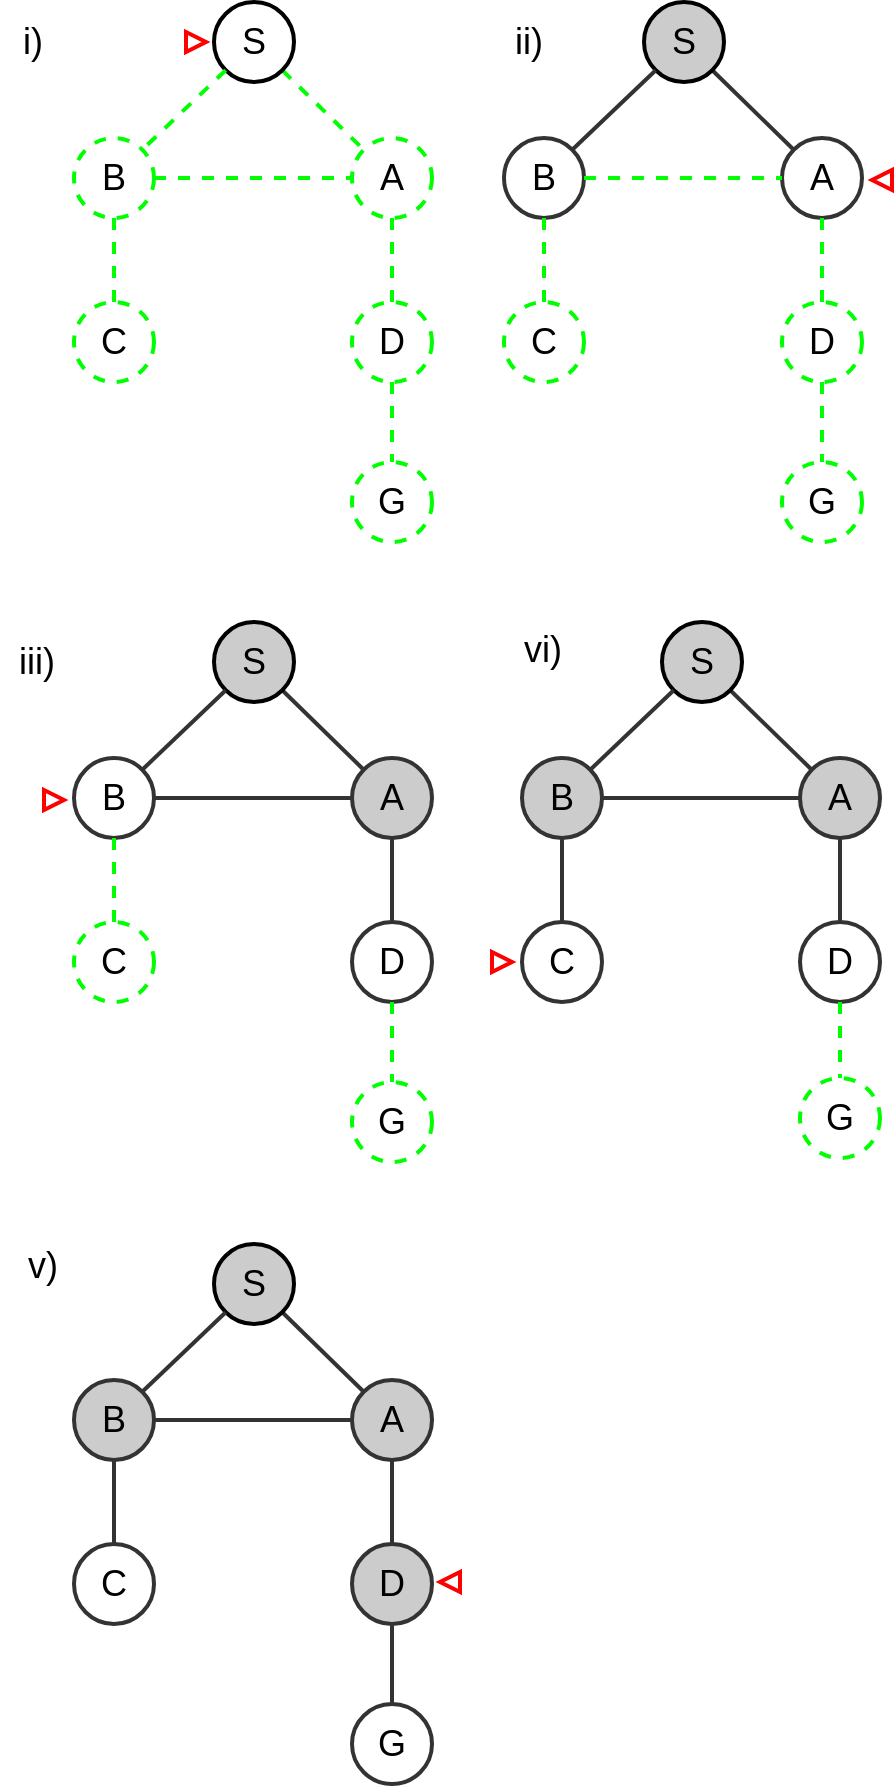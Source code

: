 <mxfile version="20.2.3" type="github">
  <diagram id="JBaPHp9FMGA2kXpj314d" name="Page-1">
    <mxGraphModel dx="824" dy="627" grid="0" gridSize="10" guides="1" tooltips="1" connect="1" arrows="1" fold="1" page="1" pageScale="1" pageWidth="850" pageHeight="1100" math="0" shadow="0">
      <root>
        <mxCell id="0" />
        <mxCell id="1" parent="0" />
        <mxCell id="PjGAKiC9PBEhKYJ4-9Ws-8" style="edgeStyle=none;rounded=0;orthogonalLoop=1;jettySize=auto;html=1;exitX=1;exitY=1;exitDx=0;exitDy=0;fontSize=18;entryX=0;entryY=0;entryDx=0;entryDy=0;endArrow=none;endFill=0;fontStyle=0;fillColor=#d5e8d4;strokeColor=#00FF00;dashed=1;strokeWidth=2;" edge="1" parent="1" source="PjGAKiC9PBEhKYJ4-9Ws-1" target="PjGAKiC9PBEhKYJ4-9Ws-4">
          <mxGeometry relative="1" as="geometry" />
        </mxCell>
        <mxCell id="PjGAKiC9PBEhKYJ4-9Ws-1" value="&lt;font style=&quot;font-size: 18px;&quot;&gt;S&lt;/font&gt;" style="ellipse;whiteSpace=wrap;html=1;strokeWidth=2;" vertex="1" parent="1">
          <mxGeometry x="280" y="110" width="40" height="40" as="geometry" />
        </mxCell>
        <mxCell id="PjGAKiC9PBEhKYJ4-9Ws-3" value="&lt;font style=&quot;font-size: 18px;&quot;&gt;B&lt;/font&gt;" style="ellipse;whiteSpace=wrap;html=1;fillColor=none;strokeColor=#00FF00;dashed=1;strokeWidth=2;" vertex="1" parent="1">
          <mxGeometry x="210" y="178" width="40" height="40" as="geometry" />
        </mxCell>
        <mxCell id="PjGAKiC9PBEhKYJ4-9Ws-4" value="&lt;font style=&quot;font-size: 18px;&quot;&gt;A&lt;/font&gt;" style="ellipse;whiteSpace=wrap;html=1;fillColor=none;strokeColor=#00FF00;dashed=1;strokeWidth=2;" vertex="1" parent="1">
          <mxGeometry x="349" y="178" width="40" height="40" as="geometry" />
        </mxCell>
        <mxCell id="PjGAKiC9PBEhKYJ4-9Ws-5" value="&lt;font style=&quot;font-size: 18px;&quot;&gt;C&lt;/font&gt;" style="ellipse;whiteSpace=wrap;html=1;fillColor=none;strokeColor=#00FF00;dashed=1;strokeWidth=2;" vertex="1" parent="1">
          <mxGeometry x="210" y="260" width="40" height="40" as="geometry" />
        </mxCell>
        <mxCell id="PjGAKiC9PBEhKYJ4-9Ws-6" value="&lt;font style=&quot;font-size: 18px;&quot;&gt;D&lt;/font&gt;" style="ellipse;whiteSpace=wrap;html=1;fillColor=none;strokeColor=#00FF00;dashed=1;strokeWidth=2;" vertex="1" parent="1">
          <mxGeometry x="349" y="260" width="40" height="40" as="geometry" />
        </mxCell>
        <mxCell id="PjGAKiC9PBEhKYJ4-9Ws-7" value="&lt;font style=&quot;font-size: 18px;&quot;&gt;G&lt;/font&gt;" style="ellipse;whiteSpace=wrap;html=1;fillColor=none;strokeColor=#00FF00;dashed=1;strokeWidth=2;" vertex="1" parent="1">
          <mxGeometry x="349" y="340" width="40" height="40" as="geometry" />
        </mxCell>
        <mxCell id="PjGAKiC9PBEhKYJ4-9Ws-9" style="edgeStyle=none;rounded=0;orthogonalLoop=1;jettySize=auto;html=1;exitX=0;exitY=1;exitDx=0;exitDy=0;fontSize=18;entryX=1;entryY=0;entryDx=0;entryDy=0;endArrow=none;endFill=0;fontStyle=0;fillColor=#d5e8d4;strokeColor=#00FF00;dashed=1;strokeWidth=2;" edge="1" parent="1" source="PjGAKiC9PBEhKYJ4-9Ws-1" target="PjGAKiC9PBEhKYJ4-9Ws-3">
          <mxGeometry relative="1" as="geometry">
            <mxPoint x="324.142" y="154.142" as="sourcePoint" />
            <mxPoint x="375.858" y="215.858" as="targetPoint" />
          </mxGeometry>
        </mxCell>
        <mxCell id="PjGAKiC9PBEhKYJ4-9Ws-10" style="edgeStyle=none;rounded=0;orthogonalLoop=1;jettySize=auto;html=1;exitX=0.5;exitY=1;exitDx=0;exitDy=0;fontSize=18;entryX=0.5;entryY=0;entryDx=0;entryDy=0;endArrow=none;endFill=0;fillColor=#d5e8d4;strokeColor=#00FF00;dashed=1;strokeWidth=2;" edge="1" parent="1" source="PjGAKiC9PBEhKYJ4-9Ws-4" target="PjGAKiC9PBEhKYJ4-9Ws-6">
          <mxGeometry relative="1" as="geometry">
            <mxPoint x="334.142" y="164.142" as="sourcePoint" />
            <mxPoint x="385.858" y="225.858" as="targetPoint" />
          </mxGeometry>
        </mxCell>
        <mxCell id="PjGAKiC9PBEhKYJ4-9Ws-11" style="edgeStyle=none;rounded=0;orthogonalLoop=1;jettySize=auto;html=1;exitX=0.5;exitY=1;exitDx=0;exitDy=0;fontSize=18;entryX=0.5;entryY=0;entryDx=0;entryDy=0;endArrow=none;endFill=0;fillColor=#d5e8d4;strokeColor=#00FF00;dashed=1;strokeWidth=2;" edge="1" parent="1" source="PjGAKiC9PBEhKYJ4-9Ws-6" target="PjGAKiC9PBEhKYJ4-9Ws-7">
          <mxGeometry relative="1" as="geometry">
            <mxPoint x="390" y="250" as="sourcePoint" />
            <mxPoint x="390" y="320" as="targetPoint" />
          </mxGeometry>
        </mxCell>
        <mxCell id="PjGAKiC9PBEhKYJ4-9Ws-12" style="edgeStyle=none;rounded=0;orthogonalLoop=1;jettySize=auto;html=1;exitX=1;exitY=0.5;exitDx=0;exitDy=0;fontSize=18;entryX=0;entryY=0.5;entryDx=0;entryDy=0;endArrow=none;endFill=0;fillColor=#d5e8d4;strokeColor=#00FF00;dashed=1;strokeWidth=2;" edge="1" parent="1" source="PjGAKiC9PBEhKYJ4-9Ws-3" target="PjGAKiC9PBEhKYJ4-9Ws-4">
          <mxGeometry relative="1" as="geometry">
            <mxPoint x="400" y="260" as="sourcePoint" />
            <mxPoint x="400" y="330" as="targetPoint" />
          </mxGeometry>
        </mxCell>
        <mxCell id="PjGAKiC9PBEhKYJ4-9Ws-13" style="edgeStyle=none;rounded=0;orthogonalLoop=1;jettySize=auto;html=1;exitX=0.5;exitY=1;exitDx=0;exitDy=0;fontSize=18;entryX=0.5;entryY=0;entryDx=0;entryDy=0;endArrow=none;endFill=0;fillColor=#d5e8d4;strokeColor=#00FF00;dashed=1;strokeWidth=2;" edge="1" parent="1" source="PjGAKiC9PBEhKYJ4-9Ws-3" target="PjGAKiC9PBEhKYJ4-9Ws-5">
          <mxGeometry relative="1" as="geometry">
            <mxPoint x="410" y="270" as="sourcePoint" />
            <mxPoint x="410" y="340" as="targetPoint" />
          </mxGeometry>
        </mxCell>
        <mxCell id="PjGAKiC9PBEhKYJ4-9Ws-15" value="" style="triangle;whiteSpace=wrap;html=1;fontSize=18;strokeColor=#FF0000;strokeWidth=2;fillColor=none;" vertex="1" parent="1">
          <mxGeometry x="266" y="125" width="10" height="10" as="geometry" />
        </mxCell>
        <mxCell id="PjGAKiC9PBEhKYJ4-9Ws-16" style="edgeStyle=none;rounded=0;orthogonalLoop=1;jettySize=auto;html=1;exitX=1;exitY=1;exitDx=0;exitDy=0;fontSize=18;entryX=0;entryY=0;entryDx=0;entryDy=0;endArrow=none;endFill=0;fontStyle=0;fillColor=#d5e8d4;strokeColor=#333333;strokeWidth=2;" edge="1" parent="1" source="PjGAKiC9PBEhKYJ4-9Ws-17" target="PjGAKiC9PBEhKYJ4-9Ws-19">
          <mxGeometry relative="1" as="geometry" />
        </mxCell>
        <mxCell id="PjGAKiC9PBEhKYJ4-9Ws-17" value="&lt;font style=&quot;font-size: 18px;&quot;&gt;S&lt;/font&gt;" style="ellipse;whiteSpace=wrap;html=1;strokeWidth=2;fillColor=#CCCCCC;" vertex="1" parent="1">
          <mxGeometry x="495" y="110" width="40" height="40" as="geometry" />
        </mxCell>
        <mxCell id="PjGAKiC9PBEhKYJ4-9Ws-18" value="&lt;font style=&quot;font-size: 18px;&quot;&gt;B&lt;/font&gt;" style="ellipse;whiteSpace=wrap;html=1;fillColor=none;strokeColor=#333333;strokeWidth=2;" vertex="1" parent="1">
          <mxGeometry x="425" y="178" width="40" height="40" as="geometry" />
        </mxCell>
        <mxCell id="PjGAKiC9PBEhKYJ4-9Ws-19" value="&lt;font style=&quot;font-size: 18px;&quot;&gt;A&lt;/font&gt;" style="ellipse;whiteSpace=wrap;html=1;fillColor=none;strokeColor=#333333;strokeWidth=2;" vertex="1" parent="1">
          <mxGeometry x="564" y="178" width="40" height="40" as="geometry" />
        </mxCell>
        <mxCell id="PjGAKiC9PBEhKYJ4-9Ws-20" value="&lt;font style=&quot;font-size: 18px;&quot;&gt;C&lt;/font&gt;" style="ellipse;whiteSpace=wrap;html=1;fillColor=none;strokeColor=#00FF00;dashed=1;strokeWidth=2;" vertex="1" parent="1">
          <mxGeometry x="425" y="260" width="40" height="40" as="geometry" />
        </mxCell>
        <mxCell id="PjGAKiC9PBEhKYJ4-9Ws-21" value="&lt;font style=&quot;font-size: 18px;&quot;&gt;D&lt;/font&gt;" style="ellipse;whiteSpace=wrap;html=1;fillColor=none;strokeColor=#00FF00;dashed=1;strokeWidth=2;" vertex="1" parent="1">
          <mxGeometry x="564" y="260" width="40" height="40" as="geometry" />
        </mxCell>
        <mxCell id="PjGAKiC9PBEhKYJ4-9Ws-22" value="&lt;font style=&quot;font-size: 18px;&quot;&gt;G&lt;/font&gt;" style="ellipse;whiteSpace=wrap;html=1;fillColor=none;strokeColor=#00FF00;dashed=1;strokeWidth=2;" vertex="1" parent="1">
          <mxGeometry x="564" y="340" width="40" height="40" as="geometry" />
        </mxCell>
        <mxCell id="PjGAKiC9PBEhKYJ4-9Ws-23" style="edgeStyle=none;rounded=0;orthogonalLoop=1;jettySize=auto;html=1;exitX=0;exitY=1;exitDx=0;exitDy=0;fontSize=18;entryX=1;entryY=0;entryDx=0;entryDy=0;endArrow=none;endFill=0;fontStyle=0;fillColor=#d5e8d4;strokeColor=#333333;strokeWidth=2;" edge="1" parent="1" source="PjGAKiC9PBEhKYJ4-9Ws-17" target="PjGAKiC9PBEhKYJ4-9Ws-18">
          <mxGeometry relative="1" as="geometry">
            <mxPoint x="539.142" y="154.142" as="sourcePoint" />
            <mxPoint x="590.858" y="215.858" as="targetPoint" />
          </mxGeometry>
        </mxCell>
        <mxCell id="PjGAKiC9PBEhKYJ4-9Ws-24" style="edgeStyle=none;rounded=0;orthogonalLoop=1;jettySize=auto;html=1;exitX=0.5;exitY=1;exitDx=0;exitDy=0;fontSize=18;entryX=0.5;entryY=0;entryDx=0;entryDy=0;endArrow=none;endFill=0;fillColor=#d5e8d4;strokeColor=#00FF00;dashed=1;strokeWidth=2;" edge="1" parent="1" source="PjGAKiC9PBEhKYJ4-9Ws-19" target="PjGAKiC9PBEhKYJ4-9Ws-21">
          <mxGeometry relative="1" as="geometry">
            <mxPoint x="549.142" y="164.142" as="sourcePoint" />
            <mxPoint x="600.858" y="225.858" as="targetPoint" />
          </mxGeometry>
        </mxCell>
        <mxCell id="PjGAKiC9PBEhKYJ4-9Ws-25" style="edgeStyle=none;rounded=0;orthogonalLoop=1;jettySize=auto;html=1;exitX=0.5;exitY=1;exitDx=0;exitDy=0;fontSize=18;entryX=0.5;entryY=0;entryDx=0;entryDy=0;endArrow=none;endFill=0;fillColor=#d5e8d4;strokeColor=#00FF00;dashed=1;strokeWidth=2;" edge="1" parent="1" source="PjGAKiC9PBEhKYJ4-9Ws-21" target="PjGAKiC9PBEhKYJ4-9Ws-22">
          <mxGeometry relative="1" as="geometry">
            <mxPoint x="605" y="250" as="sourcePoint" />
            <mxPoint x="605" y="320" as="targetPoint" />
          </mxGeometry>
        </mxCell>
        <mxCell id="PjGAKiC9PBEhKYJ4-9Ws-26" style="edgeStyle=none;rounded=0;orthogonalLoop=1;jettySize=auto;html=1;exitX=1;exitY=0.5;exitDx=0;exitDy=0;fontSize=18;entryX=0;entryY=0.5;entryDx=0;entryDy=0;endArrow=none;endFill=0;fillColor=#d5e8d4;strokeColor=#00FF00;dashed=1;strokeWidth=2;" edge="1" parent="1" source="PjGAKiC9PBEhKYJ4-9Ws-18" target="PjGAKiC9PBEhKYJ4-9Ws-19">
          <mxGeometry relative="1" as="geometry">
            <mxPoint x="615" y="260" as="sourcePoint" />
            <mxPoint x="615" y="330" as="targetPoint" />
          </mxGeometry>
        </mxCell>
        <mxCell id="PjGAKiC9PBEhKYJ4-9Ws-27" style="edgeStyle=none;rounded=0;orthogonalLoop=1;jettySize=auto;html=1;exitX=0.5;exitY=1;exitDx=0;exitDy=0;fontSize=18;entryX=0.5;entryY=0;entryDx=0;entryDy=0;endArrow=none;endFill=0;fillColor=#d5e8d4;strokeColor=#00FF00;dashed=1;strokeWidth=2;" edge="1" parent="1" source="PjGAKiC9PBEhKYJ4-9Ws-18" target="PjGAKiC9PBEhKYJ4-9Ws-20">
          <mxGeometry relative="1" as="geometry">
            <mxPoint x="625" y="270" as="sourcePoint" />
            <mxPoint x="625" y="340" as="targetPoint" />
          </mxGeometry>
        </mxCell>
        <mxCell id="PjGAKiC9PBEhKYJ4-9Ws-28" value="" style="triangle;whiteSpace=wrap;html=1;fontSize=18;strokeColor=#FF0000;strokeWidth=2;fillColor=none;rotation=-180;" vertex="1" parent="1">
          <mxGeometry x="609" y="194" width="10" height="10" as="geometry" />
        </mxCell>
        <mxCell id="PjGAKiC9PBEhKYJ4-9Ws-29" style="edgeStyle=none;rounded=0;orthogonalLoop=1;jettySize=auto;html=1;exitX=1;exitY=1;exitDx=0;exitDy=0;fontSize=18;entryX=0;entryY=0;entryDx=0;entryDy=0;endArrow=none;endFill=0;fontStyle=0;fillColor=#d5e8d4;strokeColor=#333333;strokeWidth=2;" edge="1" parent="1" source="PjGAKiC9PBEhKYJ4-9Ws-30" target="PjGAKiC9PBEhKYJ4-9Ws-32">
          <mxGeometry relative="1" as="geometry" />
        </mxCell>
        <mxCell id="PjGAKiC9PBEhKYJ4-9Ws-30" value="&lt;font style=&quot;font-size: 18px;&quot;&gt;S&lt;/font&gt;" style="ellipse;whiteSpace=wrap;html=1;strokeWidth=2;fillColor=#CCCCCC;" vertex="1" parent="1">
          <mxGeometry x="280" y="420" width="40" height="40" as="geometry" />
        </mxCell>
        <mxCell id="PjGAKiC9PBEhKYJ4-9Ws-31" value="&lt;font style=&quot;font-size: 18px;&quot;&gt;B&lt;/font&gt;" style="ellipse;whiteSpace=wrap;html=1;fillColor=default;strokeColor=#333333;strokeWidth=2;" vertex="1" parent="1">
          <mxGeometry x="210" y="488" width="40" height="40" as="geometry" />
        </mxCell>
        <mxCell id="PjGAKiC9PBEhKYJ4-9Ws-32" value="&lt;font style=&quot;font-size: 18px;&quot;&gt;A&lt;/font&gt;" style="ellipse;whiteSpace=wrap;html=1;fillColor=#CCCCCC;strokeColor=#333333;strokeWidth=2;" vertex="1" parent="1">
          <mxGeometry x="349" y="488" width="40" height="40" as="geometry" />
        </mxCell>
        <mxCell id="PjGAKiC9PBEhKYJ4-9Ws-33" value="&lt;font style=&quot;font-size: 18px;&quot;&gt;C&lt;/font&gt;" style="ellipse;whiteSpace=wrap;html=1;fillColor=none;strokeColor=#00FF00;dashed=1;strokeWidth=2;" vertex="1" parent="1">
          <mxGeometry x="210" y="570" width="40" height="40" as="geometry" />
        </mxCell>
        <mxCell id="PjGAKiC9PBEhKYJ4-9Ws-34" value="&lt;font style=&quot;font-size: 18px;&quot;&gt;D&lt;/font&gt;" style="ellipse;whiteSpace=wrap;html=1;fillColor=none;strokeColor=#333333;strokeWidth=2;" vertex="1" parent="1">
          <mxGeometry x="349" y="570" width="40" height="40" as="geometry" />
        </mxCell>
        <mxCell id="PjGAKiC9PBEhKYJ4-9Ws-35" value="&lt;font style=&quot;font-size: 18px;&quot;&gt;G&lt;/font&gt;" style="ellipse;whiteSpace=wrap;html=1;fillColor=none;strokeColor=#00FF00;dashed=1;strokeWidth=2;" vertex="1" parent="1">
          <mxGeometry x="349" y="650" width="40" height="40" as="geometry" />
        </mxCell>
        <mxCell id="PjGAKiC9PBEhKYJ4-9Ws-36" style="edgeStyle=none;rounded=0;orthogonalLoop=1;jettySize=auto;html=1;exitX=0;exitY=1;exitDx=0;exitDy=0;fontSize=18;entryX=1;entryY=0;entryDx=0;entryDy=0;endArrow=none;endFill=0;fontStyle=0;fillColor=#d5e8d4;strokeColor=#333333;strokeWidth=2;" edge="1" parent="1" source="PjGAKiC9PBEhKYJ4-9Ws-30" target="PjGAKiC9PBEhKYJ4-9Ws-31">
          <mxGeometry relative="1" as="geometry">
            <mxPoint x="324.142" y="464.142" as="sourcePoint" />
            <mxPoint x="375.858" y="525.858" as="targetPoint" />
          </mxGeometry>
        </mxCell>
        <mxCell id="PjGAKiC9PBEhKYJ4-9Ws-37" style="edgeStyle=none;rounded=0;orthogonalLoop=1;jettySize=auto;html=1;exitX=0.5;exitY=1;exitDx=0;exitDy=0;fontSize=18;entryX=0.5;entryY=0;entryDx=0;entryDy=0;endArrow=none;endFill=0;fillColor=#d5e8d4;strokeColor=#333333;strokeWidth=2;" edge="1" parent="1" source="PjGAKiC9PBEhKYJ4-9Ws-32" target="PjGAKiC9PBEhKYJ4-9Ws-34">
          <mxGeometry relative="1" as="geometry">
            <mxPoint x="334.142" y="474.142" as="sourcePoint" />
            <mxPoint x="385.858" y="535.858" as="targetPoint" />
          </mxGeometry>
        </mxCell>
        <mxCell id="PjGAKiC9PBEhKYJ4-9Ws-38" style="edgeStyle=none;rounded=0;orthogonalLoop=1;jettySize=auto;html=1;exitX=0.5;exitY=1;exitDx=0;exitDy=0;fontSize=18;entryX=0.5;entryY=0;entryDx=0;entryDy=0;endArrow=none;endFill=0;fillColor=#d5e8d4;strokeColor=#00FF00;dashed=1;strokeWidth=2;" edge="1" parent="1" source="PjGAKiC9PBEhKYJ4-9Ws-34" target="PjGAKiC9PBEhKYJ4-9Ws-35">
          <mxGeometry relative="1" as="geometry">
            <mxPoint x="390" y="560" as="sourcePoint" />
            <mxPoint x="390" y="630" as="targetPoint" />
          </mxGeometry>
        </mxCell>
        <mxCell id="PjGAKiC9PBEhKYJ4-9Ws-39" style="edgeStyle=none;rounded=0;orthogonalLoop=1;jettySize=auto;html=1;exitX=1;exitY=0.5;exitDx=0;exitDy=0;fontSize=18;entryX=0;entryY=0.5;entryDx=0;entryDy=0;endArrow=none;endFill=0;fillColor=#d5e8d4;strokeColor=#333333;strokeWidth=2;" edge="1" parent="1" source="PjGAKiC9PBEhKYJ4-9Ws-31" target="PjGAKiC9PBEhKYJ4-9Ws-32">
          <mxGeometry relative="1" as="geometry">
            <mxPoint x="400" y="570" as="sourcePoint" />
            <mxPoint x="400" y="640" as="targetPoint" />
          </mxGeometry>
        </mxCell>
        <mxCell id="PjGAKiC9PBEhKYJ4-9Ws-40" style="edgeStyle=none;rounded=0;orthogonalLoop=1;jettySize=auto;html=1;exitX=0.5;exitY=1;exitDx=0;exitDy=0;fontSize=18;entryX=0.5;entryY=0;entryDx=0;entryDy=0;endArrow=none;endFill=0;fillColor=#d5e8d4;strokeColor=#00FF00;dashed=1;strokeWidth=2;" edge="1" parent="1" source="PjGAKiC9PBEhKYJ4-9Ws-31" target="PjGAKiC9PBEhKYJ4-9Ws-33">
          <mxGeometry relative="1" as="geometry">
            <mxPoint x="410" y="580" as="sourcePoint" />
            <mxPoint x="410" y="650" as="targetPoint" />
          </mxGeometry>
        </mxCell>
        <mxCell id="PjGAKiC9PBEhKYJ4-9Ws-41" value="" style="triangle;whiteSpace=wrap;html=1;fontSize=18;strokeColor=#FF0000;strokeWidth=2;fillColor=none;rotation=0;" vertex="1" parent="1">
          <mxGeometry x="195" y="504" width="10" height="10" as="geometry" />
        </mxCell>
        <mxCell id="PjGAKiC9PBEhKYJ4-9Ws-43" style="edgeStyle=none;rounded=0;orthogonalLoop=1;jettySize=auto;html=1;exitX=1;exitY=1;exitDx=0;exitDy=0;fontSize=18;entryX=0;entryY=0;entryDx=0;entryDy=0;endArrow=none;endFill=0;fontStyle=0;fillColor=#d5e8d4;strokeColor=#333333;strokeWidth=2;" edge="1" parent="1" source="PjGAKiC9PBEhKYJ4-9Ws-44" target="PjGAKiC9PBEhKYJ4-9Ws-46">
          <mxGeometry relative="1" as="geometry" />
        </mxCell>
        <mxCell id="PjGAKiC9PBEhKYJ4-9Ws-44" value="&lt;font style=&quot;font-size: 18px;&quot;&gt;S&lt;/font&gt;" style="ellipse;whiteSpace=wrap;html=1;strokeWidth=2;fillColor=#CCCCCC;" vertex="1" parent="1">
          <mxGeometry x="504" y="420" width="40" height="40" as="geometry" />
        </mxCell>
        <mxCell id="PjGAKiC9PBEhKYJ4-9Ws-45" value="&lt;font style=&quot;font-size: 18px;&quot;&gt;B&lt;/font&gt;" style="ellipse;whiteSpace=wrap;html=1;fillColor=#CCCCCC;strokeColor=#333333;strokeWidth=2;" vertex="1" parent="1">
          <mxGeometry x="434" y="488" width="40" height="40" as="geometry" />
        </mxCell>
        <mxCell id="PjGAKiC9PBEhKYJ4-9Ws-46" value="&lt;font style=&quot;font-size: 18px;&quot;&gt;A&lt;/font&gt;" style="ellipse;whiteSpace=wrap;html=1;fillColor=#CCCCCC;strokeColor=#333333;strokeWidth=2;" vertex="1" parent="1">
          <mxGeometry x="573" y="488" width="40" height="40" as="geometry" />
        </mxCell>
        <mxCell id="PjGAKiC9PBEhKYJ4-9Ws-47" value="&lt;font style=&quot;font-size: 18px;&quot;&gt;C&lt;/font&gt;" style="ellipse;whiteSpace=wrap;html=1;fillColor=default;strokeColor=#333333;strokeWidth=2;" vertex="1" parent="1">
          <mxGeometry x="434" y="570" width="40" height="40" as="geometry" />
        </mxCell>
        <mxCell id="PjGAKiC9PBEhKYJ4-9Ws-48" value="&lt;font style=&quot;font-size: 18px;&quot;&gt;D&lt;/font&gt;" style="ellipse;whiteSpace=wrap;html=1;fillColor=none;strokeColor=#333333;strokeWidth=2;" vertex="1" parent="1">
          <mxGeometry x="573" y="570" width="40" height="40" as="geometry" />
        </mxCell>
        <mxCell id="PjGAKiC9PBEhKYJ4-9Ws-50" style="edgeStyle=none;rounded=0;orthogonalLoop=1;jettySize=auto;html=1;exitX=0;exitY=1;exitDx=0;exitDy=0;fontSize=18;entryX=1;entryY=0;entryDx=0;entryDy=0;endArrow=none;endFill=0;fontStyle=0;fillColor=#d5e8d4;strokeColor=#333333;strokeWidth=2;" edge="1" parent="1" source="PjGAKiC9PBEhKYJ4-9Ws-44" target="PjGAKiC9PBEhKYJ4-9Ws-45">
          <mxGeometry relative="1" as="geometry">
            <mxPoint x="548.142" y="464.142" as="sourcePoint" />
            <mxPoint x="599.858" y="525.858" as="targetPoint" />
          </mxGeometry>
        </mxCell>
        <mxCell id="PjGAKiC9PBEhKYJ4-9Ws-51" style="edgeStyle=none;rounded=0;orthogonalLoop=1;jettySize=auto;html=1;exitX=0.5;exitY=1;exitDx=0;exitDy=0;fontSize=18;entryX=0.5;entryY=0;entryDx=0;entryDy=0;endArrow=none;endFill=0;fillColor=#d5e8d4;strokeColor=#333333;strokeWidth=2;" edge="1" parent="1" source="PjGAKiC9PBEhKYJ4-9Ws-46" target="PjGAKiC9PBEhKYJ4-9Ws-48">
          <mxGeometry relative="1" as="geometry">
            <mxPoint x="558.142" y="474.142" as="sourcePoint" />
            <mxPoint x="609.858" y="535.858" as="targetPoint" />
          </mxGeometry>
        </mxCell>
        <mxCell id="PjGAKiC9PBEhKYJ4-9Ws-53" style="edgeStyle=none;rounded=0;orthogonalLoop=1;jettySize=auto;html=1;exitX=1;exitY=0.5;exitDx=0;exitDy=0;fontSize=18;entryX=0;entryY=0.5;entryDx=0;entryDy=0;endArrow=none;endFill=0;fillColor=#d5e8d4;strokeColor=#333333;strokeWidth=2;" edge="1" parent="1" source="PjGAKiC9PBEhKYJ4-9Ws-45" target="PjGAKiC9PBEhKYJ4-9Ws-46">
          <mxGeometry relative="1" as="geometry">
            <mxPoint x="624" y="570" as="sourcePoint" />
            <mxPoint x="624" y="640" as="targetPoint" />
          </mxGeometry>
        </mxCell>
        <mxCell id="PjGAKiC9PBEhKYJ4-9Ws-54" style="edgeStyle=none;rounded=0;orthogonalLoop=1;jettySize=auto;html=1;exitX=0.5;exitY=1;exitDx=0;exitDy=0;fontSize=18;entryX=0.5;entryY=0;entryDx=0;entryDy=0;endArrow=none;endFill=0;fillColor=#d5e8d4;strokeColor=#333333;strokeWidth=2;" edge="1" parent="1" source="PjGAKiC9PBEhKYJ4-9Ws-45" target="PjGAKiC9PBEhKYJ4-9Ws-47">
          <mxGeometry relative="1" as="geometry">
            <mxPoint x="634" y="580" as="sourcePoint" />
            <mxPoint x="634" y="650" as="targetPoint" />
          </mxGeometry>
        </mxCell>
        <mxCell id="PjGAKiC9PBEhKYJ4-9Ws-55" value="" style="triangle;whiteSpace=wrap;html=1;fontSize=18;strokeColor=#FF0000;strokeWidth=2;fillColor=none;rotation=0;" vertex="1" parent="1">
          <mxGeometry x="419" y="585" width="10" height="10" as="geometry" />
        </mxCell>
        <mxCell id="PjGAKiC9PBEhKYJ4-9Ws-56" style="edgeStyle=none;rounded=0;orthogonalLoop=1;jettySize=auto;html=1;exitX=1;exitY=1;exitDx=0;exitDy=0;fontSize=18;entryX=0;entryY=0;entryDx=0;entryDy=0;endArrow=none;endFill=0;fontStyle=0;fillColor=#d5e8d4;strokeColor=#333333;strokeWidth=2;" edge="1" parent="1" source="PjGAKiC9PBEhKYJ4-9Ws-57" target="PjGAKiC9PBEhKYJ4-9Ws-59">
          <mxGeometry relative="1" as="geometry" />
        </mxCell>
        <mxCell id="PjGAKiC9PBEhKYJ4-9Ws-57" value="&lt;font style=&quot;font-size: 18px;&quot;&gt;S&lt;/font&gt;" style="ellipse;whiteSpace=wrap;html=1;strokeWidth=2;fillColor=#CCCCCC;" vertex="1" parent="1">
          <mxGeometry x="280" y="731" width="40" height="40" as="geometry" />
        </mxCell>
        <mxCell id="PjGAKiC9PBEhKYJ4-9Ws-58" value="&lt;font style=&quot;font-size: 18px;&quot;&gt;B&lt;/font&gt;" style="ellipse;whiteSpace=wrap;html=1;fillColor=#CCCCCC;strokeColor=#333333;strokeWidth=2;" vertex="1" parent="1">
          <mxGeometry x="210" y="799" width="40" height="40" as="geometry" />
        </mxCell>
        <mxCell id="PjGAKiC9PBEhKYJ4-9Ws-59" value="&lt;font style=&quot;font-size: 18px;&quot;&gt;A&lt;/font&gt;" style="ellipse;whiteSpace=wrap;html=1;fillColor=#CCCCCC;strokeColor=#333333;strokeWidth=2;" vertex="1" parent="1">
          <mxGeometry x="349" y="799" width="40" height="40" as="geometry" />
        </mxCell>
        <mxCell id="PjGAKiC9PBEhKYJ4-9Ws-60" value="&lt;font style=&quot;font-size: 18px;&quot;&gt;C&lt;/font&gt;" style="ellipse;whiteSpace=wrap;html=1;fillColor=none;strokeColor=#333333;strokeWidth=2;" vertex="1" parent="1">
          <mxGeometry x="210" y="881" width="40" height="40" as="geometry" />
        </mxCell>
        <mxCell id="PjGAKiC9PBEhKYJ4-9Ws-61" value="&lt;font style=&quot;font-size: 18px;&quot;&gt;D&lt;/font&gt;" style="ellipse;whiteSpace=wrap;html=1;fillColor=#CCCCCC;strokeColor=#333333;strokeWidth=2;" vertex="1" parent="1">
          <mxGeometry x="349" y="881" width="40" height="40" as="geometry" />
        </mxCell>
        <mxCell id="PjGAKiC9PBEhKYJ4-9Ws-62" value="&lt;font style=&quot;font-size: 18px;&quot;&gt;G&lt;/font&gt;" style="ellipse;whiteSpace=wrap;html=1;fillColor=none;strokeColor=#333333;strokeWidth=2;" vertex="1" parent="1">
          <mxGeometry x="349" y="961" width="40" height="40" as="geometry" />
        </mxCell>
        <mxCell id="PjGAKiC9PBEhKYJ4-9Ws-63" style="edgeStyle=none;rounded=0;orthogonalLoop=1;jettySize=auto;html=1;exitX=0;exitY=1;exitDx=0;exitDy=0;fontSize=18;entryX=1;entryY=0;entryDx=0;entryDy=0;endArrow=none;endFill=0;fontStyle=0;fillColor=#d5e8d4;strokeColor=#333333;strokeWidth=2;" edge="1" parent="1" source="PjGAKiC9PBEhKYJ4-9Ws-57" target="PjGAKiC9PBEhKYJ4-9Ws-58">
          <mxGeometry relative="1" as="geometry">
            <mxPoint x="324.142" y="775.142" as="sourcePoint" />
            <mxPoint x="375.858" y="836.858" as="targetPoint" />
          </mxGeometry>
        </mxCell>
        <mxCell id="PjGAKiC9PBEhKYJ4-9Ws-64" style="edgeStyle=none;rounded=0;orthogonalLoop=1;jettySize=auto;html=1;exitX=0.5;exitY=1;exitDx=0;exitDy=0;fontSize=18;entryX=0.5;entryY=0;entryDx=0;entryDy=0;endArrow=none;endFill=0;fillColor=#d5e8d4;strokeColor=#333333;strokeWidth=2;" edge="1" parent="1" source="PjGAKiC9PBEhKYJ4-9Ws-59" target="PjGAKiC9PBEhKYJ4-9Ws-61">
          <mxGeometry relative="1" as="geometry">
            <mxPoint x="334.142" y="785.142" as="sourcePoint" />
            <mxPoint x="385.858" y="846.858" as="targetPoint" />
          </mxGeometry>
        </mxCell>
        <mxCell id="PjGAKiC9PBEhKYJ4-9Ws-65" style="edgeStyle=none;rounded=0;orthogonalLoop=1;jettySize=auto;html=1;exitX=0.5;exitY=1;exitDx=0;exitDy=0;fontSize=18;entryX=0.5;entryY=0;entryDx=0;entryDy=0;endArrow=none;endFill=0;fillColor=#d5e8d4;strokeColor=#333333;strokeWidth=2;" edge="1" parent="1" source="PjGAKiC9PBEhKYJ4-9Ws-61" target="PjGAKiC9PBEhKYJ4-9Ws-62">
          <mxGeometry relative="1" as="geometry">
            <mxPoint x="390" y="871" as="sourcePoint" />
            <mxPoint x="390" y="941" as="targetPoint" />
          </mxGeometry>
        </mxCell>
        <mxCell id="PjGAKiC9PBEhKYJ4-9Ws-66" style="edgeStyle=none;rounded=0;orthogonalLoop=1;jettySize=auto;html=1;exitX=1;exitY=0.5;exitDx=0;exitDy=0;fontSize=18;entryX=0;entryY=0.5;entryDx=0;entryDy=0;endArrow=none;endFill=0;fillColor=#d5e8d4;strokeColor=#333333;strokeWidth=2;" edge="1" parent="1" source="PjGAKiC9PBEhKYJ4-9Ws-58" target="PjGAKiC9PBEhKYJ4-9Ws-59">
          <mxGeometry relative="1" as="geometry">
            <mxPoint x="400" y="881" as="sourcePoint" />
            <mxPoint x="400" y="951" as="targetPoint" />
          </mxGeometry>
        </mxCell>
        <mxCell id="PjGAKiC9PBEhKYJ4-9Ws-67" style="edgeStyle=none;rounded=0;orthogonalLoop=1;jettySize=auto;html=1;exitX=0.5;exitY=1;exitDx=0;exitDy=0;fontSize=18;entryX=0.5;entryY=0;entryDx=0;entryDy=0;endArrow=none;endFill=0;fillColor=#d5e8d4;strokeColor=#333333;strokeWidth=2;" edge="1" parent="1" source="PjGAKiC9PBEhKYJ4-9Ws-58" target="PjGAKiC9PBEhKYJ4-9Ws-60">
          <mxGeometry relative="1" as="geometry">
            <mxPoint x="410" y="891" as="sourcePoint" />
            <mxPoint x="410" y="961" as="targetPoint" />
          </mxGeometry>
        </mxCell>
        <mxCell id="PjGAKiC9PBEhKYJ4-9Ws-68" value="" style="triangle;whiteSpace=wrap;html=1;fontSize=18;strokeColor=#FF0000;strokeWidth=2;fillColor=none;rotation=-180;" vertex="1" parent="1">
          <mxGeometry x="393" y="895" width="10" height="10" as="geometry" />
        </mxCell>
        <mxCell id="PjGAKiC9PBEhKYJ4-9Ws-69" value="&lt;font style=&quot;font-size: 18px;&quot;&gt;G&lt;/font&gt;" style="ellipse;whiteSpace=wrap;html=1;fillColor=none;strokeColor=#00FF00;dashed=1;strokeWidth=2;" vertex="1" parent="1">
          <mxGeometry x="573" y="648" width="40" height="40" as="geometry" />
        </mxCell>
        <mxCell id="PjGAKiC9PBEhKYJ4-9Ws-70" style="edgeStyle=none;rounded=0;orthogonalLoop=1;jettySize=auto;html=1;fontSize=18;entryX=0.5;entryY=0;entryDx=0;entryDy=0;endArrow=none;endFill=0;fillColor=#d5e8d4;strokeColor=#00FF00;dashed=1;strokeWidth=2;" edge="1" parent="1" target="PjGAKiC9PBEhKYJ4-9Ws-69" source="PjGAKiC9PBEhKYJ4-9Ws-48">
          <mxGeometry relative="1" as="geometry">
            <mxPoint x="593" y="608" as="sourcePoint" />
            <mxPoint x="614" y="628" as="targetPoint" />
          </mxGeometry>
        </mxCell>
        <mxCell id="PjGAKiC9PBEhKYJ4-9Ws-71" value="i)" style="text;html=1;align=center;verticalAlign=middle;resizable=0;points=[];autosize=1;strokeColor=none;fillColor=none;fontSize=18;" vertex="1" parent="1">
          <mxGeometry x="175" y="113" width="28" height="34" as="geometry" />
        </mxCell>
        <mxCell id="PjGAKiC9PBEhKYJ4-9Ws-72" value="ii)" style="text;html=1;align=center;verticalAlign=middle;resizable=0;points=[];autosize=1;strokeColor=none;fillColor=none;fontSize=18;" vertex="1" parent="1">
          <mxGeometry x="421" y="113" width="32" height="34" as="geometry" />
        </mxCell>
        <mxCell id="PjGAKiC9PBEhKYJ4-9Ws-74" value="iii)" style="text;html=1;align=center;verticalAlign=middle;resizable=0;points=[];autosize=1;strokeColor=none;fillColor=none;fontSize=18;" vertex="1" parent="1">
          <mxGeometry x="173" y="423" width="36" height="34" as="geometry" />
        </mxCell>
        <mxCell id="PjGAKiC9PBEhKYJ4-9Ws-75" value="vi)" style="text;html=1;align=center;verticalAlign=middle;resizable=0;points=[];autosize=1;strokeColor=none;fillColor=none;fontSize=18;" vertex="1" parent="1">
          <mxGeometry x="425" y="417" width="37" height="34" as="geometry" />
        </mxCell>
        <mxCell id="PjGAKiC9PBEhKYJ4-9Ws-76" value="v)" style="text;html=1;align=center;verticalAlign=middle;resizable=0;points=[];autosize=1;strokeColor=none;fillColor=none;fontSize=18;" vertex="1" parent="1">
          <mxGeometry x="177" y="725" width="33" height="34" as="geometry" />
        </mxCell>
      </root>
    </mxGraphModel>
  </diagram>
</mxfile>
